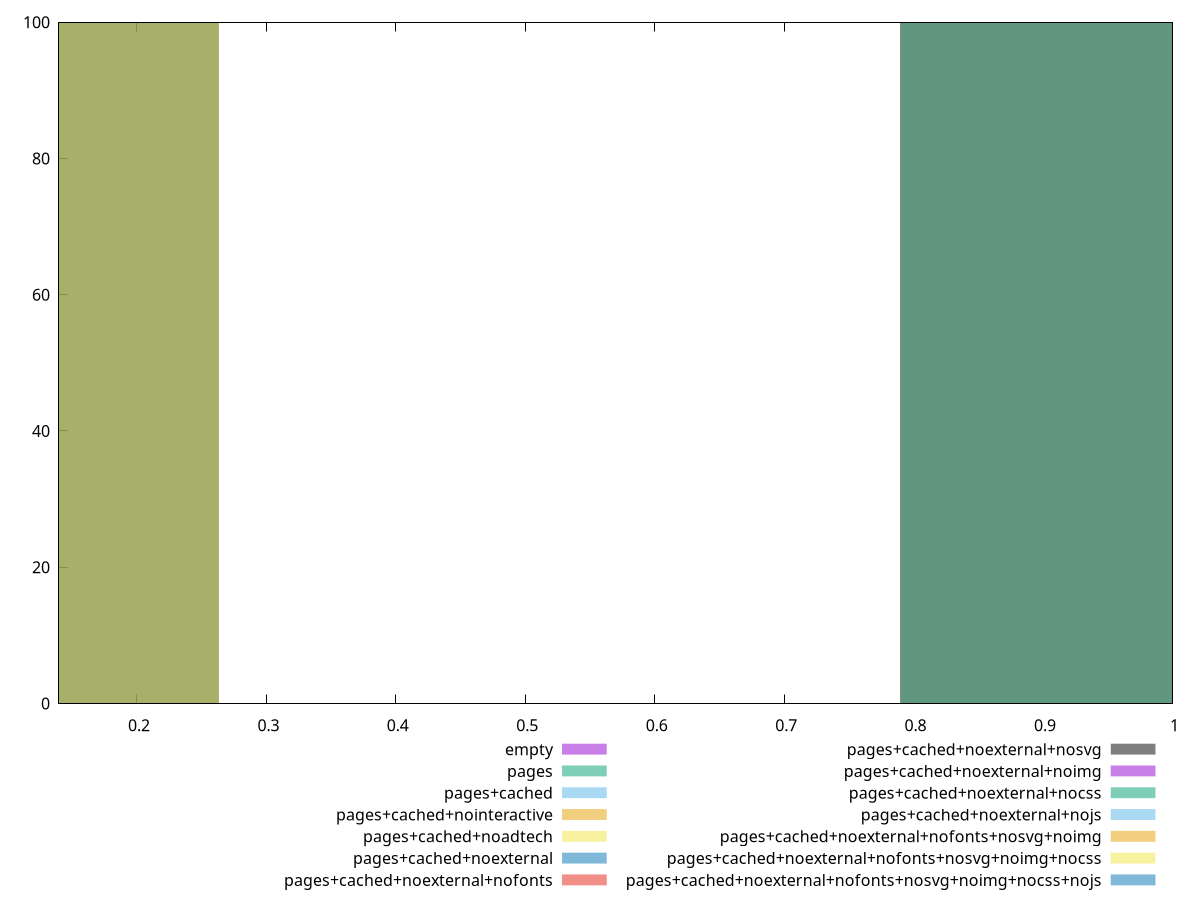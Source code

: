 reset

$empty <<EOF
1.0532616031666386 100
EOF

$pages <<EOF
0 100
EOF

$pagesCached <<EOF
0 100
EOF

$pagesCachedNointeractive <<EOF
0 100
EOF

$pagesCachedNoadtech <<EOF
1.0532616031666386 100
EOF

$pagesCachedNoexternal <<EOF
1.0532616031666386 100
EOF

$pagesCachedNoexternalNofonts <<EOF
1.0532616031666386 100
EOF

$pagesCachedNoexternalNosvg <<EOF
1.0532616031666386 100
EOF

$pagesCachedNoexternalNoimg <<EOF
1.0532616031666386 100
EOF

$pagesCachedNoexternalNocss <<EOF
1.0532616031666386 100
EOF

$pagesCachedNoexternalNojs <<EOF
1.0532616031666386 100
EOF

$pagesCachedNoexternalNofontsNosvgNoimg <<EOF
1.0532616031666386 100
EOF

$pagesCachedNoexternalNofontsNosvgNoimgNocss <<EOF
1.0532616031666386 100
EOF

$pagesCachedNoexternalNofontsNosvgNoimgNocssNojs <<EOF
1.0532616031666386 100
EOF

set key outside below
set boxwidth 0.5266308015833193
set xrange [0.13976444748412886:0.9999991860275903]
set yrange [0:100]
set style fill transparent solid 0.5 noborder
set terminal svg size 640, 620 enhanced background rgb 'white'
set output "report_00007_2020-12-11T15:55:29.892Z/interactive/comparison/histogram/all_score.svg"

plot $empty title "empty" with boxes, \
     $pages title "pages" with boxes, \
     $pagesCached title "pages+cached" with boxes, \
     $pagesCachedNointeractive title "pages+cached+nointeractive" with boxes, \
     $pagesCachedNoadtech title "pages+cached+noadtech" with boxes, \
     $pagesCachedNoexternal title "pages+cached+noexternal" with boxes, \
     $pagesCachedNoexternalNofonts title "pages+cached+noexternal+nofonts" with boxes, \
     $pagesCachedNoexternalNosvg title "pages+cached+noexternal+nosvg" with boxes, \
     $pagesCachedNoexternalNoimg title "pages+cached+noexternal+noimg" with boxes, \
     $pagesCachedNoexternalNocss title "pages+cached+noexternal+nocss" with boxes, \
     $pagesCachedNoexternalNojs title "pages+cached+noexternal+nojs" with boxes, \
     $pagesCachedNoexternalNofontsNosvgNoimg title "pages+cached+noexternal+nofonts+nosvg+noimg" with boxes, \
     $pagesCachedNoexternalNofontsNosvgNoimgNocss title "pages+cached+noexternal+nofonts+nosvg+noimg+nocss" with boxes, \
     $pagesCachedNoexternalNofontsNosvgNoimgNocssNojs title "pages+cached+noexternal+nofonts+nosvg+noimg+nocss+nojs" with boxes

reset
